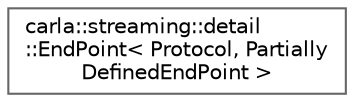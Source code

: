digraph "类继承关系图"
{
 // INTERACTIVE_SVG=YES
 // LATEX_PDF_SIZE
  bgcolor="transparent";
  edge [fontname=Helvetica,fontsize=10,labelfontname=Helvetica,labelfontsize=10];
  node [fontname=Helvetica,fontsize=10,shape=box,height=0.2,width=0.4];
  rankdir="LR";
  Node0 [id="Node000000",label="carla::streaming::detail\l::EndPoint\< Protocol, Partially\lDefinedEndPoint \>",height=0.2,width=0.4,color="grey40", fillcolor="white", style="filled",URL="$d8/dad/classcarla_1_1streaming_1_1detail_1_1EndPoint_3_01Protocol_00_01PartiallyDefinedEndPoint_01_4.html",tooltip=" "];
}
